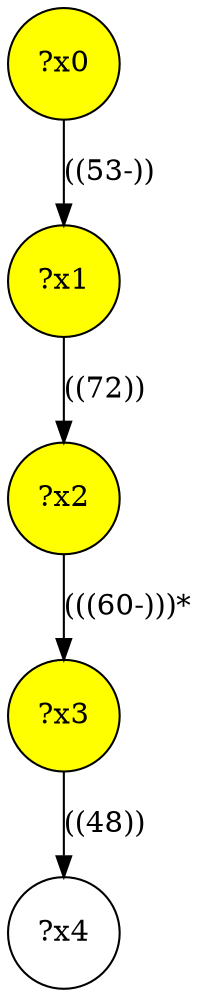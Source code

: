 digraph g {
	x3 [fillcolor="yellow", style="filled," shape=circle, label="?x3"];
	x1 [fillcolor="yellow", style="filled," shape=circle, label="?x1"];
	x2 [fillcolor="yellow", style="filled," shape=circle, label="?x2"];
	x0 [fillcolor="yellow", style="filled," shape=circle, label="?x0"];
	x0 -> x1 [label="((53-))"];
	x1 -> x2 [label="((72))"];
	x2 -> x3 [label="(((60-)))*"];
	x4 [shape=circle, label="?x4"];
	x3 -> x4 [label="((48))"];
}
